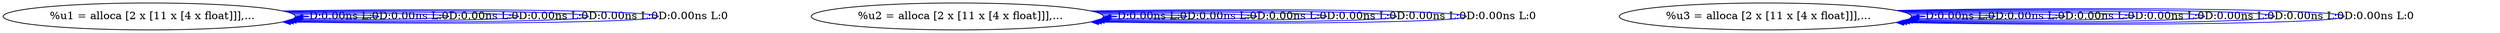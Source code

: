digraph {
Node0x41d77b0[label="  %u1 = alloca [2 x [11 x [4 x float]]],..."];
Node0x41d77b0 -> Node0x41d77b0[label="D:0.00ns L:0",color=blue];
Node0x41d77b0 -> Node0x41d77b0[label="D:0.00ns L:0",color=blue];
Node0x41d77b0 -> Node0x41d77b0[label="D:0.00ns L:0",color=blue];
Node0x41d77b0 -> Node0x41d77b0[label="D:0.00ns L:0",color=blue];
Node0x41d77b0 -> Node0x41d77b0[label="D:0.00ns L:0",color=blue];
Node0x41d77b0 -> Node0x41d77b0[label="D:0.00ns L:0",color=blue];
Node0x41d7ce0[label="  %u2 = alloca [2 x [11 x [4 x float]]],..."];
Node0x41d7ce0 -> Node0x41d7ce0[label="D:0.00ns L:0",color=blue];
Node0x41d7ce0 -> Node0x41d7ce0[label="D:0.00ns L:0",color=blue];
Node0x41d7ce0 -> Node0x41d7ce0[label="D:0.00ns L:0",color=blue];
Node0x41d7ce0 -> Node0x41d7ce0[label="D:0.00ns L:0",color=blue];
Node0x41d7ce0 -> Node0x41d7ce0[label="D:0.00ns L:0",color=blue];
Node0x41d7ce0 -> Node0x41d7ce0[label="D:0.00ns L:0",color=blue];
Node0x41d7df0[label="  %u3 = alloca [2 x [11 x [4 x float]]],..."];
Node0x41d7df0 -> Node0x41d7df0[label="D:0.00ns L:0",color=blue];
Node0x41d7df0 -> Node0x41d7df0[label="D:0.00ns L:0",color=blue];
Node0x41d7df0 -> Node0x41d7df0[label="D:0.00ns L:0",color=blue];
Node0x41d7df0 -> Node0x41d7df0[label="D:0.00ns L:0",color=blue];
Node0x41d7df0 -> Node0x41d7df0[label="D:0.00ns L:0",color=blue];
Node0x41d7df0 -> Node0x41d7df0[label="D:0.00ns L:0",color=blue];
Node0x41d7df0 -> Node0x41d7df0[label="D:0.00ns L:0",color=blue];
}
